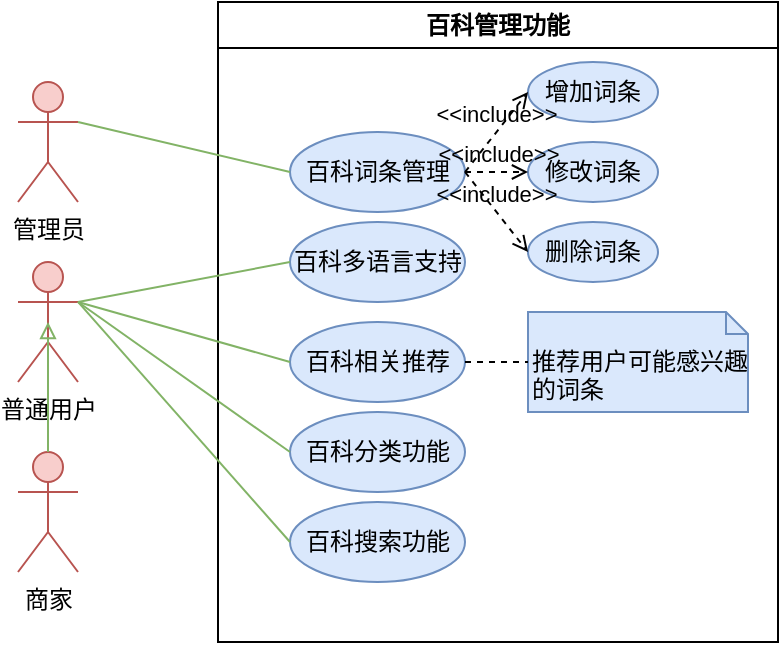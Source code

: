<mxfile version="24.9.2">
  <diagram name="第 1 页" id="Eob_t78A5MWWi44y1S7r">
    <mxGraphModel dx="875" dy="474" grid="1" gridSize="10" guides="1" tooltips="1" connect="1" arrows="1" fold="1" page="1" pageScale="1" pageWidth="827" pageHeight="1169" math="0" shadow="0">
      <root>
        <mxCell id="0" />
        <mxCell id="1" parent="0" />
        <mxCell id="Tat7jOzfZochNJkR1R5l-1" value="百科管理功能" style="swimlane;whiteSpace=wrap;html=1;" vertex="1" parent="1">
          <mxGeometry x="324" y="140" width="280" height="320" as="geometry" />
        </mxCell>
        <mxCell id="Tat7jOzfZochNJkR1R5l-2" value="百科词条管理" style="ellipse;whiteSpace=wrap;html=1;fillColor=#dae8fc;strokeColor=#6c8ebf;" vertex="1" parent="Tat7jOzfZochNJkR1R5l-1">
          <mxGeometry x="36" y="65" width="87.5" height="40" as="geometry" />
        </mxCell>
        <mxCell id="Tat7jOzfZochNJkR1R5l-3" value="百科多语言支持" style="ellipse;whiteSpace=wrap;html=1;fillColor=#dae8fc;strokeColor=#6c8ebf;" vertex="1" parent="Tat7jOzfZochNJkR1R5l-1">
          <mxGeometry x="36" y="110" width="87.5" height="40" as="geometry" />
        </mxCell>
        <mxCell id="Tat7jOzfZochNJkR1R5l-4" value="百科相关推荐" style="ellipse;whiteSpace=wrap;html=1;fillColor=#dae8fc;strokeColor=#6c8ebf;" vertex="1" parent="Tat7jOzfZochNJkR1R5l-1">
          <mxGeometry x="36" y="160" width="87.5" height="40" as="geometry" />
        </mxCell>
        <mxCell id="Tat7jOzfZochNJkR1R5l-5" value="百科分类功能" style="ellipse;whiteSpace=wrap;html=1;fillColor=#dae8fc;strokeColor=#6c8ebf;" vertex="1" parent="Tat7jOzfZochNJkR1R5l-1">
          <mxGeometry x="36" y="205" width="87.5" height="40" as="geometry" />
        </mxCell>
        <mxCell id="Tat7jOzfZochNJkR1R5l-6" value="百科搜索功能" style="ellipse;whiteSpace=wrap;html=1;fillColor=#dae8fc;strokeColor=#6c8ebf;" vertex="1" parent="Tat7jOzfZochNJkR1R5l-1">
          <mxGeometry x="36" y="250" width="87.5" height="40" as="geometry" />
        </mxCell>
        <mxCell id="Tat7jOzfZochNJkR1R5l-24" value="增加词条" style="ellipse;whiteSpace=wrap;html=1;fillColor=#dae8fc;strokeColor=#6c8ebf;" vertex="1" parent="Tat7jOzfZochNJkR1R5l-1">
          <mxGeometry x="155" y="30" width="65" height="30" as="geometry" />
        </mxCell>
        <mxCell id="Tat7jOzfZochNJkR1R5l-29" value="修改词条" style="ellipse;whiteSpace=wrap;html=1;fillColor=#dae8fc;strokeColor=#6c8ebf;" vertex="1" parent="Tat7jOzfZochNJkR1R5l-1">
          <mxGeometry x="155" y="70" width="65" height="30" as="geometry" />
        </mxCell>
        <mxCell id="Tat7jOzfZochNJkR1R5l-28" value="删除词条" style="ellipse;whiteSpace=wrap;html=1;fillColor=#dae8fc;strokeColor=#6c8ebf;" vertex="1" parent="Tat7jOzfZochNJkR1R5l-1">
          <mxGeometry x="155" y="110" width="65" height="30" as="geometry" />
        </mxCell>
        <mxCell id="Tat7jOzfZochNJkR1R5l-30" value="&amp;lt;&amp;lt;include&amp;gt;&amp;gt;" style="html=1;verticalAlign=bottom;labelBackgroundColor=none;endArrow=open;endFill=0;dashed=1;rounded=0;exitX=1;exitY=0.5;exitDx=0;exitDy=0;entryX=0;entryY=0.5;entryDx=0;entryDy=0;" edge="1" parent="Tat7jOzfZochNJkR1R5l-1" source="Tat7jOzfZochNJkR1R5l-2" target="Tat7jOzfZochNJkR1R5l-24">
          <mxGeometry x="0.0" width="160" relative="1" as="geometry">
            <mxPoint x="155" y="170" as="sourcePoint" />
            <mxPoint x="205" y="140" as="targetPoint" />
            <mxPoint as="offset" />
          </mxGeometry>
        </mxCell>
        <mxCell id="Tat7jOzfZochNJkR1R5l-32" value="&amp;lt;&amp;lt;include&amp;gt;&amp;gt;" style="html=1;verticalAlign=bottom;labelBackgroundColor=none;endArrow=open;endFill=0;dashed=1;rounded=0;entryX=0;entryY=0.5;entryDx=0;entryDy=0;exitX=1;exitY=0.5;exitDx=0;exitDy=0;" edge="1" parent="Tat7jOzfZochNJkR1R5l-1" source="Tat7jOzfZochNJkR1R5l-2" target="Tat7jOzfZochNJkR1R5l-29">
          <mxGeometry x="0.0" width="160" relative="1" as="geometry">
            <mxPoint x="336" y="100" as="sourcePoint" />
            <mxPoint x="386" y="70" as="targetPoint" />
            <mxPoint as="offset" />
          </mxGeometry>
        </mxCell>
        <mxCell id="Tat7jOzfZochNJkR1R5l-31" value="&amp;lt;&amp;lt;include&amp;gt;&amp;gt;" style="html=1;verticalAlign=bottom;labelBackgroundColor=none;endArrow=open;endFill=0;dashed=1;rounded=0;exitX=1;exitY=0.5;exitDx=0;exitDy=0;entryX=0;entryY=0.5;entryDx=0;entryDy=0;" edge="1" parent="Tat7jOzfZochNJkR1R5l-1" source="Tat7jOzfZochNJkR1R5l-2" target="Tat7jOzfZochNJkR1R5l-28">
          <mxGeometry x="0.0" width="160" relative="1" as="geometry">
            <mxPoint x="396" y="110" as="sourcePoint" />
            <mxPoint x="446" y="80" as="targetPoint" />
            <mxPoint as="offset" />
          </mxGeometry>
        </mxCell>
        <mxCell id="Tat7jOzfZochNJkR1R5l-34" value="推荐用户可能感兴趣的词条" style="shape=note2;boundedLbl=1;whiteSpace=wrap;html=1;size=11;verticalAlign=top;align=left;fillColor=#dae8fc;strokeColor=#6c8ebf;" vertex="1" parent="Tat7jOzfZochNJkR1R5l-1">
          <mxGeometry x="155" y="155" width="110" height="50" as="geometry" />
        </mxCell>
        <mxCell id="Tat7jOzfZochNJkR1R5l-36" value="" style="endArrow=none;dashed=1;html=1;rounded=0;entryX=0;entryY=0.5;entryDx=0;entryDy=0;entryPerimeter=0;exitX=1;exitY=0.5;exitDx=0;exitDy=0;" edge="1" parent="Tat7jOzfZochNJkR1R5l-1" source="Tat7jOzfZochNJkR1R5l-4" target="Tat7jOzfZochNJkR1R5l-34">
          <mxGeometry width="50" height="50" relative="1" as="geometry">
            <mxPoint x="106" y="260" as="sourcePoint" />
            <mxPoint x="156" y="210" as="targetPoint" />
          </mxGeometry>
        </mxCell>
        <mxCell id="Tat7jOzfZochNJkR1R5l-13" value="普通用户" style="shape=umlActor;verticalLabelPosition=bottom;verticalAlign=top;html=1;fillColor=#f8cecc;strokeColor=#b85450;" vertex="1" parent="1">
          <mxGeometry x="224" y="270" width="30" height="60" as="geometry" />
        </mxCell>
        <mxCell id="Tat7jOzfZochNJkR1R5l-14" value="商家" style="shape=umlActor;verticalLabelPosition=bottom;verticalAlign=top;html=1;fillColor=#f8cecc;strokeColor=#b85450;" vertex="1" parent="1">
          <mxGeometry x="224" y="365" width="30" height="60" as="geometry" />
        </mxCell>
        <mxCell id="Tat7jOzfZochNJkR1R5l-15" value="管理员" style="shape=umlActor;verticalLabelPosition=bottom;verticalAlign=top;html=1;fillColor=#f8cecc;strokeColor=#b85450;" vertex="1" parent="1">
          <mxGeometry x="224" y="180" width="30" height="60" as="geometry" />
        </mxCell>
        <mxCell id="Tat7jOzfZochNJkR1R5l-16" value="" style="endArrow=block;endFill=0;html=1;rounded=0;fillColor=#d5e8d4;strokeColor=#82b366;exitX=0.5;exitY=0;exitDx=0;exitDy=0;exitPerimeter=0;entryX=0.5;entryY=0.5;entryDx=0;entryDy=0;entryPerimeter=0;" edge="1" parent="1" source="Tat7jOzfZochNJkR1R5l-14" target="Tat7jOzfZochNJkR1R5l-13">
          <mxGeometry width="160" relative="1" as="geometry">
            <mxPoint x="279" y="515" as="sourcePoint" />
            <mxPoint x="264" y="435" as="targetPoint" />
          </mxGeometry>
        </mxCell>
        <mxCell id="Tat7jOzfZochNJkR1R5l-19" value="" style="endArrow=none;html=1;rounded=0;fillColor=#d5e8d4;strokeColor=#82b366;exitX=0;exitY=0.5;exitDx=0;exitDy=0;entryX=1;entryY=0.333;entryDx=0;entryDy=0;entryPerimeter=0;" edge="1" parent="1" source="Tat7jOzfZochNJkR1R5l-5" target="Tat7jOzfZochNJkR1R5l-13">
          <mxGeometry width="50" height="50" relative="1" as="geometry">
            <mxPoint x="404" y="210" as="sourcePoint" />
            <mxPoint x="244" y="260" as="targetPoint" />
          </mxGeometry>
        </mxCell>
        <mxCell id="Tat7jOzfZochNJkR1R5l-20" value="" style="endArrow=none;html=1;rounded=0;fillColor=#d5e8d4;strokeColor=#82b366;exitX=0;exitY=0.5;exitDx=0;exitDy=0;entryX=1;entryY=0.333;entryDx=0;entryDy=0;entryPerimeter=0;" edge="1" parent="1" source="Tat7jOzfZochNJkR1R5l-4" target="Tat7jOzfZochNJkR1R5l-13">
          <mxGeometry width="50" height="50" relative="1" as="geometry">
            <mxPoint x="414" y="220" as="sourcePoint" />
            <mxPoint x="254" y="270" as="targetPoint" />
          </mxGeometry>
        </mxCell>
        <mxCell id="Tat7jOzfZochNJkR1R5l-21" value="" style="endArrow=none;html=1;rounded=0;fillColor=#d5e8d4;strokeColor=#82b366;entryX=1;entryY=0.333;entryDx=0;entryDy=0;entryPerimeter=0;exitX=0;exitY=0.5;exitDx=0;exitDy=0;" edge="1" parent="1" source="Tat7jOzfZochNJkR1R5l-3" target="Tat7jOzfZochNJkR1R5l-13">
          <mxGeometry width="50" height="50" relative="1" as="geometry">
            <mxPoint x="404" y="260" as="sourcePoint" />
            <mxPoint x="264" y="280" as="targetPoint" />
          </mxGeometry>
        </mxCell>
        <mxCell id="Tat7jOzfZochNJkR1R5l-33" value="" style="endArrow=none;html=1;rounded=0;fillColor=#d5e8d4;strokeColor=#82b366;entryX=1;entryY=0.333;entryDx=0;entryDy=0;entryPerimeter=0;exitX=0;exitY=0.5;exitDx=0;exitDy=0;" edge="1" parent="1" source="Tat7jOzfZochNJkR1R5l-2" target="Tat7jOzfZochNJkR1R5l-15">
          <mxGeometry width="50" height="50" relative="1" as="geometry">
            <mxPoint x="367" y="250" as="sourcePoint" />
            <mxPoint x="254" y="200" as="targetPoint" />
          </mxGeometry>
        </mxCell>
        <mxCell id="Tat7jOzfZochNJkR1R5l-38" value="" style="endArrow=none;html=1;rounded=0;fillColor=#d5e8d4;strokeColor=#82b366;exitX=0;exitY=0.5;exitDx=0;exitDy=0;entryX=1;entryY=0.333;entryDx=0;entryDy=0;entryPerimeter=0;" edge="1" parent="1" source="Tat7jOzfZochNJkR1R5l-6" target="Tat7jOzfZochNJkR1R5l-13">
          <mxGeometry width="50" height="50" relative="1" as="geometry">
            <mxPoint x="206" y="545" as="sourcePoint" />
            <mxPoint x="100" y="470" as="targetPoint" />
          </mxGeometry>
        </mxCell>
      </root>
    </mxGraphModel>
  </diagram>
</mxfile>
